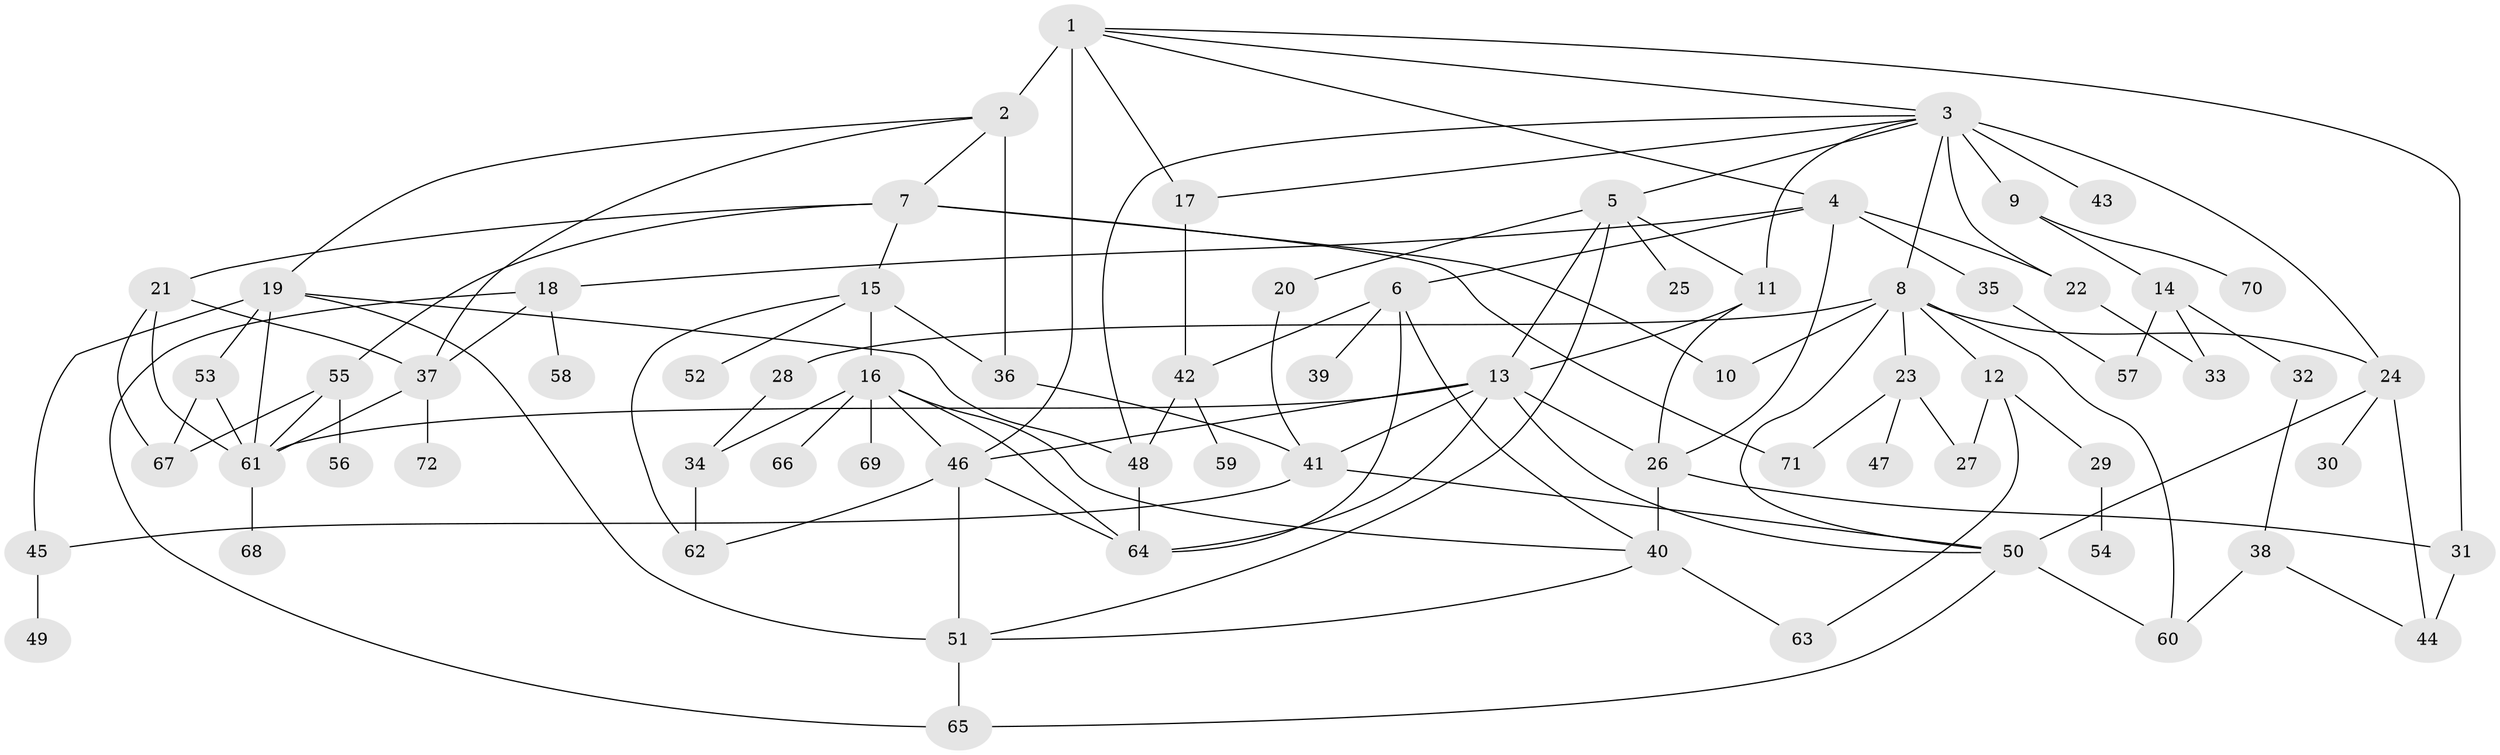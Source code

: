 // original degree distribution, {11: 0.006993006993006993, 3: 0.1958041958041958, 6: 0.03496503496503497, 9: 0.006993006993006993, 7: 0.02097902097902098, 8: 0.013986013986013986, 4: 0.11888111888111888, 2: 0.25874125874125875, 5: 0.07692307692307693, 1: 0.26573426573426573}
// Generated by graph-tools (version 1.1) at 2025/34/03/09/25 02:34:03]
// undirected, 72 vertices, 124 edges
graph export_dot {
graph [start="1"]
  node [color=gray90,style=filled];
  1;
  2;
  3;
  4;
  5;
  6;
  7;
  8;
  9;
  10;
  11;
  12;
  13;
  14;
  15;
  16;
  17;
  18;
  19;
  20;
  21;
  22;
  23;
  24;
  25;
  26;
  27;
  28;
  29;
  30;
  31;
  32;
  33;
  34;
  35;
  36;
  37;
  38;
  39;
  40;
  41;
  42;
  43;
  44;
  45;
  46;
  47;
  48;
  49;
  50;
  51;
  52;
  53;
  54;
  55;
  56;
  57;
  58;
  59;
  60;
  61;
  62;
  63;
  64;
  65;
  66;
  67;
  68;
  69;
  70;
  71;
  72;
  1 -- 2 [weight=4.0];
  1 -- 3 [weight=1.0];
  1 -- 4 [weight=1.0];
  1 -- 17 [weight=1.0];
  1 -- 31 [weight=1.0];
  1 -- 46 [weight=2.0];
  2 -- 7 [weight=1.0];
  2 -- 19 [weight=1.0];
  2 -- 36 [weight=1.0];
  2 -- 37 [weight=1.0];
  3 -- 5 [weight=1.0];
  3 -- 8 [weight=1.0];
  3 -- 9 [weight=1.0];
  3 -- 11 [weight=1.0];
  3 -- 17 [weight=1.0];
  3 -- 22 [weight=1.0];
  3 -- 24 [weight=1.0];
  3 -- 43 [weight=4.0];
  3 -- 48 [weight=1.0];
  4 -- 6 [weight=1.0];
  4 -- 18 [weight=2.0];
  4 -- 22 [weight=2.0];
  4 -- 26 [weight=1.0];
  4 -- 35 [weight=1.0];
  5 -- 11 [weight=1.0];
  5 -- 13 [weight=1.0];
  5 -- 20 [weight=1.0];
  5 -- 25 [weight=1.0];
  5 -- 51 [weight=2.0];
  6 -- 39 [weight=1.0];
  6 -- 40 [weight=2.0];
  6 -- 42 [weight=1.0];
  6 -- 64 [weight=1.0];
  7 -- 10 [weight=1.0];
  7 -- 15 [weight=1.0];
  7 -- 21 [weight=1.0];
  7 -- 55 [weight=1.0];
  7 -- 71 [weight=1.0];
  8 -- 10 [weight=1.0];
  8 -- 12 [weight=1.0];
  8 -- 23 [weight=1.0];
  8 -- 24 [weight=1.0];
  8 -- 28 [weight=1.0];
  8 -- 50 [weight=1.0];
  8 -- 60 [weight=1.0];
  9 -- 14 [weight=1.0];
  9 -- 70 [weight=1.0];
  11 -- 13 [weight=1.0];
  11 -- 26 [weight=1.0];
  12 -- 27 [weight=1.0];
  12 -- 29 [weight=1.0];
  12 -- 63 [weight=1.0];
  13 -- 26 [weight=1.0];
  13 -- 41 [weight=1.0];
  13 -- 46 [weight=1.0];
  13 -- 50 [weight=1.0];
  13 -- 61 [weight=1.0];
  13 -- 64 [weight=1.0];
  14 -- 32 [weight=1.0];
  14 -- 33 [weight=1.0];
  14 -- 57 [weight=1.0];
  15 -- 16 [weight=1.0];
  15 -- 36 [weight=1.0];
  15 -- 52 [weight=1.0];
  15 -- 62 [weight=1.0];
  16 -- 34 [weight=1.0];
  16 -- 40 [weight=1.0];
  16 -- 46 [weight=1.0];
  16 -- 64 [weight=1.0];
  16 -- 66 [weight=1.0];
  16 -- 69 [weight=1.0];
  17 -- 42 [weight=1.0];
  18 -- 37 [weight=2.0];
  18 -- 58 [weight=1.0];
  18 -- 65 [weight=1.0];
  19 -- 45 [weight=1.0];
  19 -- 48 [weight=1.0];
  19 -- 51 [weight=1.0];
  19 -- 53 [weight=1.0];
  19 -- 61 [weight=1.0];
  20 -- 41 [weight=1.0];
  21 -- 37 [weight=1.0];
  21 -- 61 [weight=1.0];
  21 -- 67 [weight=1.0];
  22 -- 33 [weight=1.0];
  23 -- 27 [weight=1.0];
  23 -- 47 [weight=1.0];
  23 -- 71 [weight=1.0];
  24 -- 30 [weight=1.0];
  24 -- 44 [weight=1.0];
  24 -- 50 [weight=1.0];
  26 -- 31 [weight=1.0];
  26 -- 40 [weight=1.0];
  28 -- 34 [weight=1.0];
  29 -- 54 [weight=1.0];
  31 -- 44 [weight=2.0];
  32 -- 38 [weight=1.0];
  34 -- 62 [weight=1.0];
  35 -- 57 [weight=1.0];
  36 -- 41 [weight=1.0];
  37 -- 61 [weight=1.0];
  37 -- 72 [weight=1.0];
  38 -- 44 [weight=1.0];
  38 -- 60 [weight=1.0];
  40 -- 51 [weight=1.0];
  40 -- 63 [weight=1.0];
  41 -- 45 [weight=2.0];
  41 -- 50 [weight=1.0];
  42 -- 48 [weight=1.0];
  42 -- 59 [weight=1.0];
  45 -- 49 [weight=1.0];
  46 -- 51 [weight=3.0];
  46 -- 62 [weight=1.0];
  46 -- 64 [weight=1.0];
  48 -- 64 [weight=2.0];
  50 -- 60 [weight=1.0];
  50 -- 65 [weight=1.0];
  51 -- 65 [weight=1.0];
  53 -- 61 [weight=1.0];
  53 -- 67 [weight=1.0];
  55 -- 56 [weight=1.0];
  55 -- 61 [weight=1.0];
  55 -- 67 [weight=1.0];
  61 -- 68 [weight=1.0];
}
